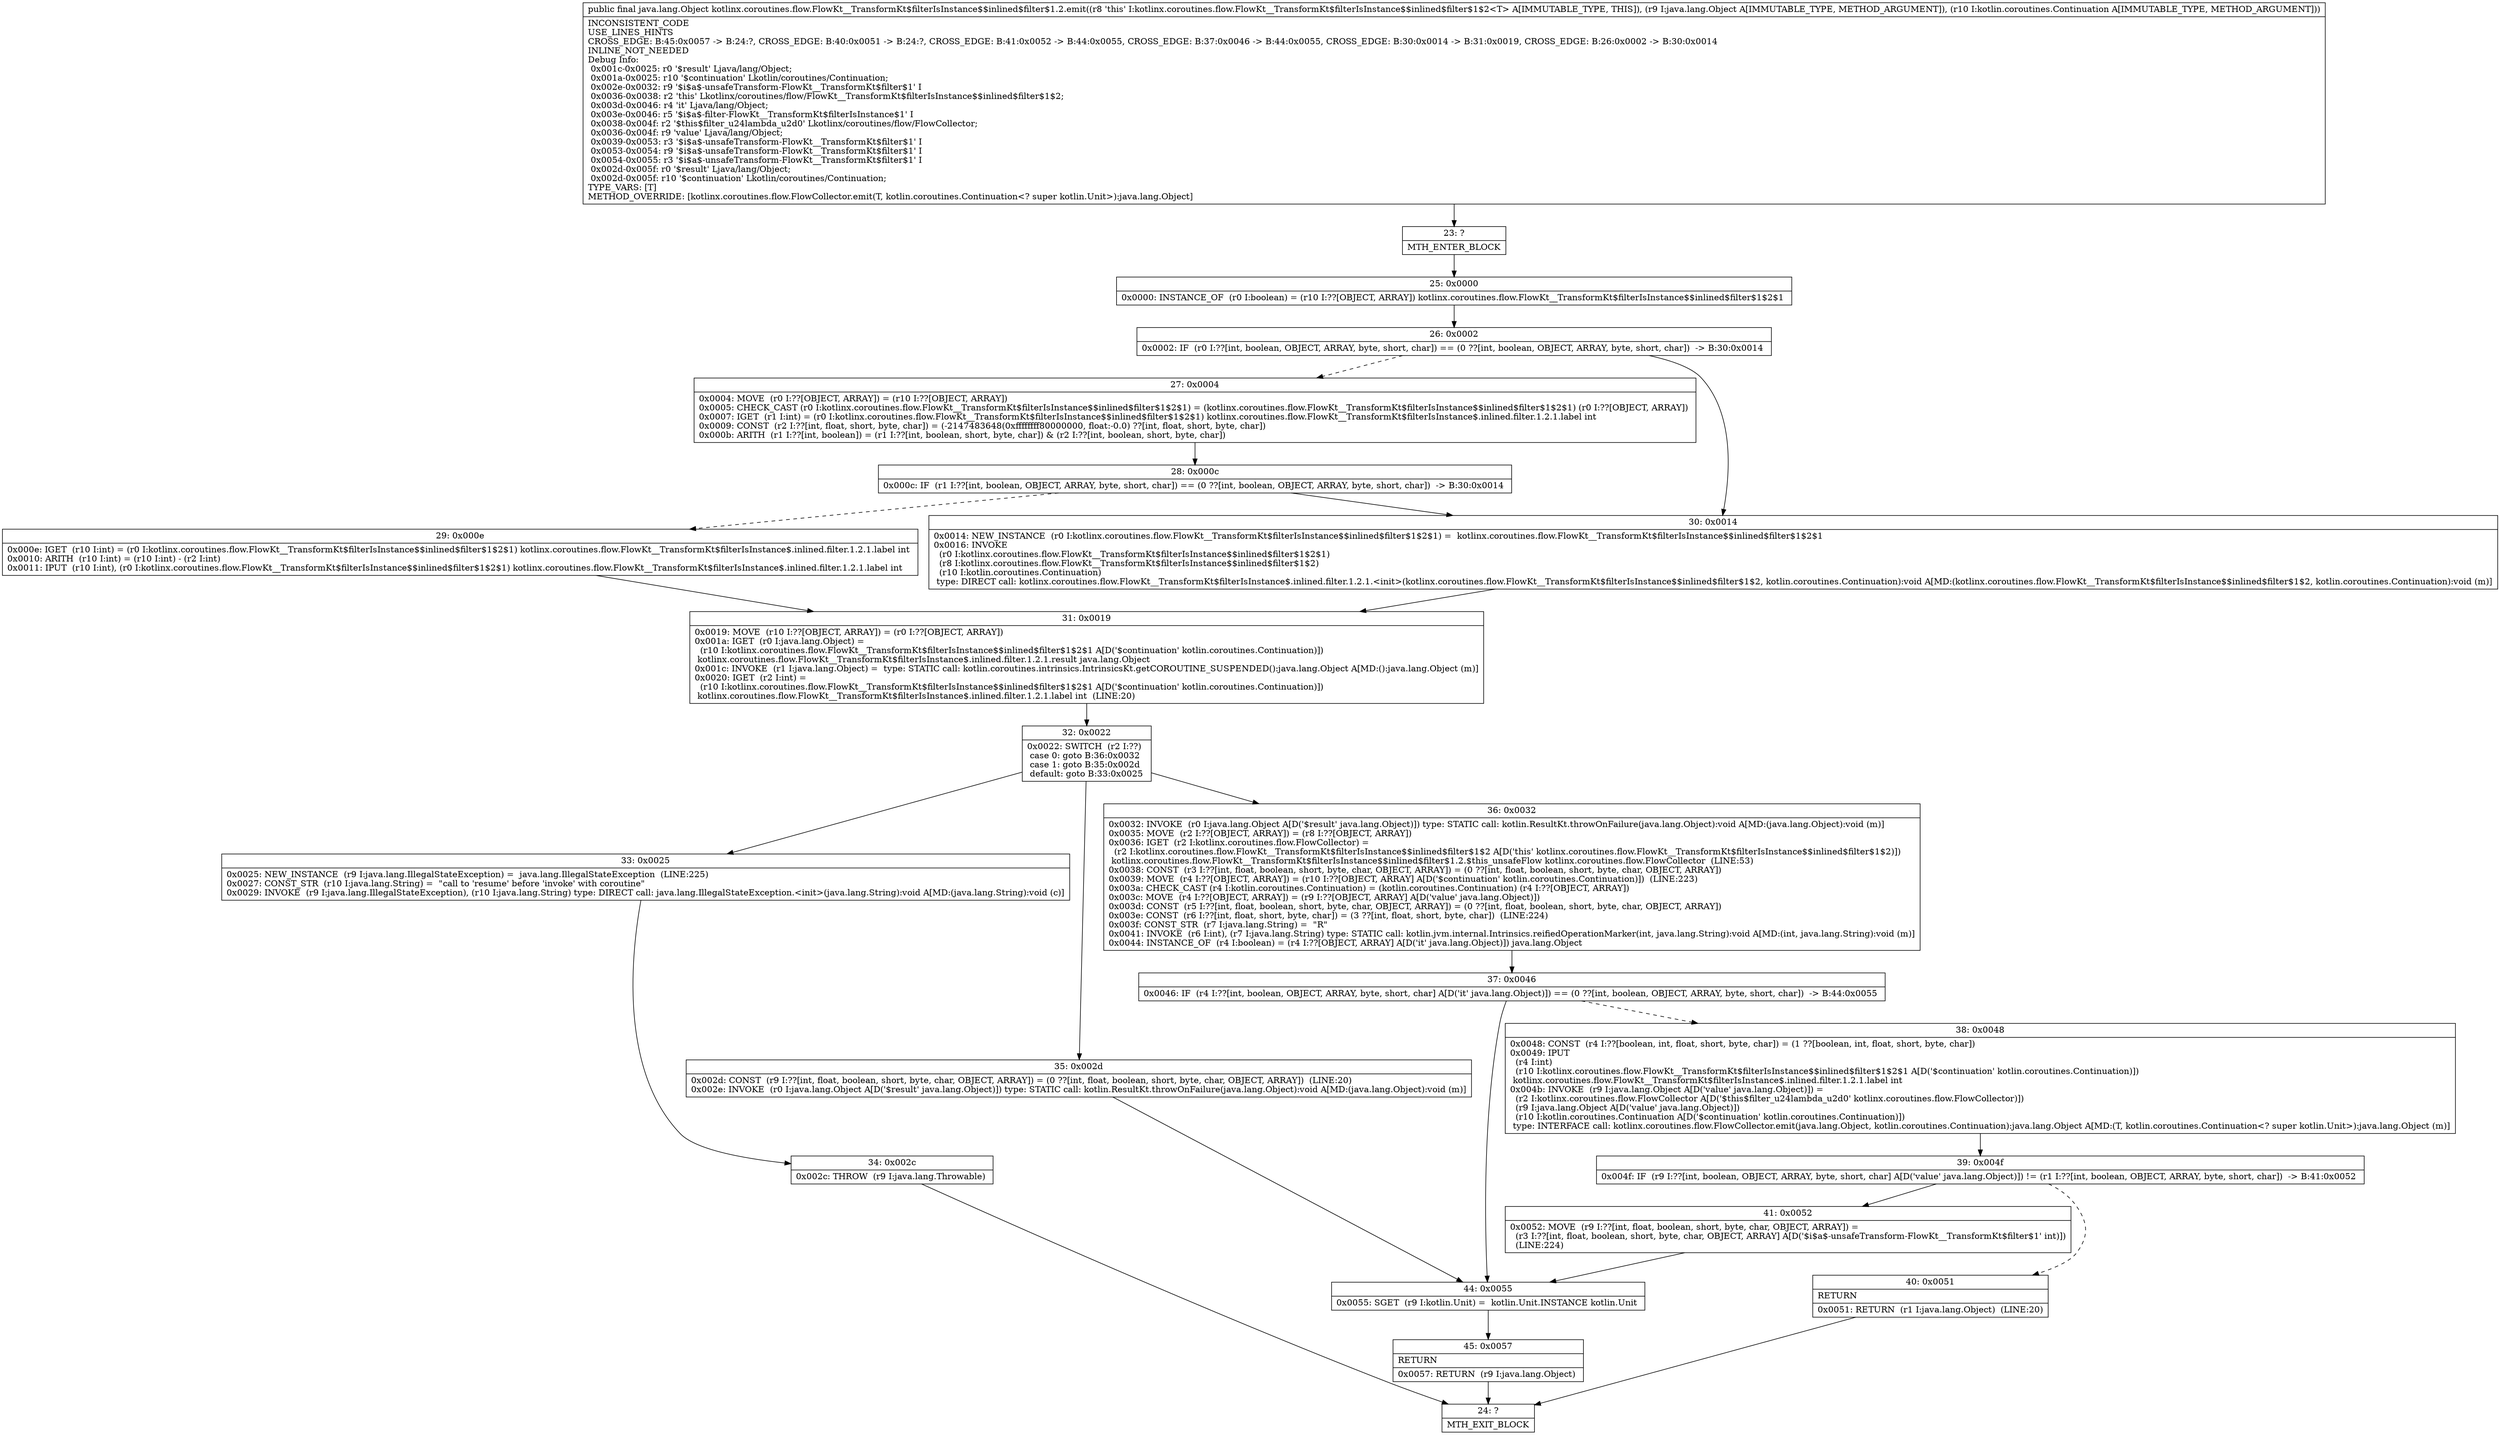 digraph "CFG forkotlinx.coroutines.flow.FlowKt__TransformKt$filterIsInstance$$inlined$filter$1.2.emit(Ljava\/lang\/Object;Lkotlin\/coroutines\/Continuation;)Ljava\/lang\/Object;" {
Node_23 [shape=record,label="{23\:\ ?|MTH_ENTER_BLOCK\l}"];
Node_25 [shape=record,label="{25\:\ 0x0000|0x0000: INSTANCE_OF  (r0 I:boolean) = (r10 I:??[OBJECT, ARRAY]) kotlinx.coroutines.flow.FlowKt__TransformKt$filterIsInstance$$inlined$filter$1$2$1 \l}"];
Node_26 [shape=record,label="{26\:\ 0x0002|0x0002: IF  (r0 I:??[int, boolean, OBJECT, ARRAY, byte, short, char]) == (0 ??[int, boolean, OBJECT, ARRAY, byte, short, char])  \-\> B:30:0x0014 \l}"];
Node_27 [shape=record,label="{27\:\ 0x0004|0x0004: MOVE  (r0 I:??[OBJECT, ARRAY]) = (r10 I:??[OBJECT, ARRAY]) \l0x0005: CHECK_CAST (r0 I:kotlinx.coroutines.flow.FlowKt__TransformKt$filterIsInstance$$inlined$filter$1$2$1) = (kotlinx.coroutines.flow.FlowKt__TransformKt$filterIsInstance$$inlined$filter$1$2$1) (r0 I:??[OBJECT, ARRAY]) \l0x0007: IGET  (r1 I:int) = (r0 I:kotlinx.coroutines.flow.FlowKt__TransformKt$filterIsInstance$$inlined$filter$1$2$1) kotlinx.coroutines.flow.FlowKt__TransformKt$filterIsInstance$.inlined.filter.1.2.1.label int \l0x0009: CONST  (r2 I:??[int, float, short, byte, char]) = (\-2147483648(0xffffffff80000000, float:\-0.0) ??[int, float, short, byte, char]) \l0x000b: ARITH  (r1 I:??[int, boolean]) = (r1 I:??[int, boolean, short, byte, char]) & (r2 I:??[int, boolean, short, byte, char]) \l}"];
Node_28 [shape=record,label="{28\:\ 0x000c|0x000c: IF  (r1 I:??[int, boolean, OBJECT, ARRAY, byte, short, char]) == (0 ??[int, boolean, OBJECT, ARRAY, byte, short, char])  \-\> B:30:0x0014 \l}"];
Node_29 [shape=record,label="{29\:\ 0x000e|0x000e: IGET  (r10 I:int) = (r0 I:kotlinx.coroutines.flow.FlowKt__TransformKt$filterIsInstance$$inlined$filter$1$2$1) kotlinx.coroutines.flow.FlowKt__TransformKt$filterIsInstance$.inlined.filter.1.2.1.label int \l0x0010: ARITH  (r10 I:int) = (r10 I:int) \- (r2 I:int) \l0x0011: IPUT  (r10 I:int), (r0 I:kotlinx.coroutines.flow.FlowKt__TransformKt$filterIsInstance$$inlined$filter$1$2$1) kotlinx.coroutines.flow.FlowKt__TransformKt$filterIsInstance$.inlined.filter.1.2.1.label int \l}"];
Node_31 [shape=record,label="{31\:\ 0x0019|0x0019: MOVE  (r10 I:??[OBJECT, ARRAY]) = (r0 I:??[OBJECT, ARRAY]) \l0x001a: IGET  (r0 I:java.lang.Object) = \l  (r10 I:kotlinx.coroutines.flow.FlowKt__TransformKt$filterIsInstance$$inlined$filter$1$2$1 A[D('$continuation' kotlin.coroutines.Continuation)])\l kotlinx.coroutines.flow.FlowKt__TransformKt$filterIsInstance$.inlined.filter.1.2.1.result java.lang.Object \l0x001c: INVOKE  (r1 I:java.lang.Object) =  type: STATIC call: kotlin.coroutines.intrinsics.IntrinsicsKt.getCOROUTINE_SUSPENDED():java.lang.Object A[MD:():java.lang.Object (m)]\l0x0020: IGET  (r2 I:int) = \l  (r10 I:kotlinx.coroutines.flow.FlowKt__TransformKt$filterIsInstance$$inlined$filter$1$2$1 A[D('$continuation' kotlin.coroutines.Continuation)])\l kotlinx.coroutines.flow.FlowKt__TransformKt$filterIsInstance$.inlined.filter.1.2.1.label int  (LINE:20)\l}"];
Node_32 [shape=record,label="{32\:\ 0x0022|0x0022: SWITCH  (r2 I:??)\l case 0: goto B:36:0x0032\l case 1: goto B:35:0x002d\l default: goto B:33:0x0025 \l}"];
Node_33 [shape=record,label="{33\:\ 0x0025|0x0025: NEW_INSTANCE  (r9 I:java.lang.IllegalStateException) =  java.lang.IllegalStateException  (LINE:225)\l0x0027: CONST_STR  (r10 I:java.lang.String) =  \"call to 'resume' before 'invoke' with coroutine\" \l0x0029: INVOKE  (r9 I:java.lang.IllegalStateException), (r10 I:java.lang.String) type: DIRECT call: java.lang.IllegalStateException.\<init\>(java.lang.String):void A[MD:(java.lang.String):void (c)]\l}"];
Node_34 [shape=record,label="{34\:\ 0x002c|0x002c: THROW  (r9 I:java.lang.Throwable) \l}"];
Node_24 [shape=record,label="{24\:\ ?|MTH_EXIT_BLOCK\l}"];
Node_35 [shape=record,label="{35\:\ 0x002d|0x002d: CONST  (r9 I:??[int, float, boolean, short, byte, char, OBJECT, ARRAY]) = (0 ??[int, float, boolean, short, byte, char, OBJECT, ARRAY])  (LINE:20)\l0x002e: INVOKE  (r0 I:java.lang.Object A[D('$result' java.lang.Object)]) type: STATIC call: kotlin.ResultKt.throwOnFailure(java.lang.Object):void A[MD:(java.lang.Object):void (m)]\l}"];
Node_44 [shape=record,label="{44\:\ 0x0055|0x0055: SGET  (r9 I:kotlin.Unit) =  kotlin.Unit.INSTANCE kotlin.Unit \l}"];
Node_45 [shape=record,label="{45\:\ 0x0057|RETURN\l|0x0057: RETURN  (r9 I:java.lang.Object) \l}"];
Node_36 [shape=record,label="{36\:\ 0x0032|0x0032: INVOKE  (r0 I:java.lang.Object A[D('$result' java.lang.Object)]) type: STATIC call: kotlin.ResultKt.throwOnFailure(java.lang.Object):void A[MD:(java.lang.Object):void (m)]\l0x0035: MOVE  (r2 I:??[OBJECT, ARRAY]) = (r8 I:??[OBJECT, ARRAY]) \l0x0036: IGET  (r2 I:kotlinx.coroutines.flow.FlowCollector) = \l  (r2 I:kotlinx.coroutines.flow.FlowKt__TransformKt$filterIsInstance$$inlined$filter$1$2 A[D('this' kotlinx.coroutines.flow.FlowKt__TransformKt$filterIsInstance$$inlined$filter$1$2)])\l kotlinx.coroutines.flow.FlowKt__TransformKt$filterIsInstance$$inlined$filter$1.2.$this_unsafeFlow kotlinx.coroutines.flow.FlowCollector  (LINE:53)\l0x0038: CONST  (r3 I:??[int, float, boolean, short, byte, char, OBJECT, ARRAY]) = (0 ??[int, float, boolean, short, byte, char, OBJECT, ARRAY]) \l0x0039: MOVE  (r4 I:??[OBJECT, ARRAY]) = (r10 I:??[OBJECT, ARRAY] A[D('$continuation' kotlin.coroutines.Continuation)])  (LINE:223)\l0x003a: CHECK_CAST (r4 I:kotlin.coroutines.Continuation) = (kotlin.coroutines.Continuation) (r4 I:??[OBJECT, ARRAY]) \l0x003c: MOVE  (r4 I:??[OBJECT, ARRAY]) = (r9 I:??[OBJECT, ARRAY] A[D('value' java.lang.Object)]) \l0x003d: CONST  (r5 I:??[int, float, boolean, short, byte, char, OBJECT, ARRAY]) = (0 ??[int, float, boolean, short, byte, char, OBJECT, ARRAY]) \l0x003e: CONST  (r6 I:??[int, float, short, byte, char]) = (3 ??[int, float, short, byte, char])  (LINE:224)\l0x003f: CONST_STR  (r7 I:java.lang.String) =  \"R\" \l0x0041: INVOKE  (r6 I:int), (r7 I:java.lang.String) type: STATIC call: kotlin.jvm.internal.Intrinsics.reifiedOperationMarker(int, java.lang.String):void A[MD:(int, java.lang.String):void (m)]\l0x0044: INSTANCE_OF  (r4 I:boolean) = (r4 I:??[OBJECT, ARRAY] A[D('it' java.lang.Object)]) java.lang.Object \l}"];
Node_37 [shape=record,label="{37\:\ 0x0046|0x0046: IF  (r4 I:??[int, boolean, OBJECT, ARRAY, byte, short, char] A[D('it' java.lang.Object)]) == (0 ??[int, boolean, OBJECT, ARRAY, byte, short, char])  \-\> B:44:0x0055 \l}"];
Node_38 [shape=record,label="{38\:\ 0x0048|0x0048: CONST  (r4 I:??[boolean, int, float, short, byte, char]) = (1 ??[boolean, int, float, short, byte, char]) \l0x0049: IPUT  \l  (r4 I:int)\l  (r10 I:kotlinx.coroutines.flow.FlowKt__TransformKt$filterIsInstance$$inlined$filter$1$2$1 A[D('$continuation' kotlin.coroutines.Continuation)])\l kotlinx.coroutines.flow.FlowKt__TransformKt$filterIsInstance$.inlined.filter.1.2.1.label int \l0x004b: INVOKE  (r9 I:java.lang.Object A[D('value' java.lang.Object)]) = \l  (r2 I:kotlinx.coroutines.flow.FlowCollector A[D('$this$filter_u24lambda_u2d0' kotlinx.coroutines.flow.FlowCollector)])\l  (r9 I:java.lang.Object A[D('value' java.lang.Object)])\l  (r10 I:kotlin.coroutines.Continuation A[D('$continuation' kotlin.coroutines.Continuation)])\l type: INTERFACE call: kotlinx.coroutines.flow.FlowCollector.emit(java.lang.Object, kotlin.coroutines.Continuation):java.lang.Object A[MD:(T, kotlin.coroutines.Continuation\<? super kotlin.Unit\>):java.lang.Object (m)]\l}"];
Node_39 [shape=record,label="{39\:\ 0x004f|0x004f: IF  (r9 I:??[int, boolean, OBJECT, ARRAY, byte, short, char] A[D('value' java.lang.Object)]) != (r1 I:??[int, boolean, OBJECT, ARRAY, byte, short, char])  \-\> B:41:0x0052 \l}"];
Node_40 [shape=record,label="{40\:\ 0x0051|RETURN\l|0x0051: RETURN  (r1 I:java.lang.Object)  (LINE:20)\l}"];
Node_41 [shape=record,label="{41\:\ 0x0052|0x0052: MOVE  (r9 I:??[int, float, boolean, short, byte, char, OBJECT, ARRAY]) = \l  (r3 I:??[int, float, boolean, short, byte, char, OBJECT, ARRAY] A[D('$i$a$\-unsafeTransform\-FlowKt__TransformKt$filter$1' int)])\l  (LINE:224)\l}"];
Node_30 [shape=record,label="{30\:\ 0x0014|0x0014: NEW_INSTANCE  (r0 I:kotlinx.coroutines.flow.FlowKt__TransformKt$filterIsInstance$$inlined$filter$1$2$1) =  kotlinx.coroutines.flow.FlowKt__TransformKt$filterIsInstance$$inlined$filter$1$2$1 \l0x0016: INVOKE  \l  (r0 I:kotlinx.coroutines.flow.FlowKt__TransformKt$filterIsInstance$$inlined$filter$1$2$1)\l  (r8 I:kotlinx.coroutines.flow.FlowKt__TransformKt$filterIsInstance$$inlined$filter$1$2)\l  (r10 I:kotlin.coroutines.Continuation)\l type: DIRECT call: kotlinx.coroutines.flow.FlowKt__TransformKt$filterIsInstance$.inlined.filter.1.2.1.\<init\>(kotlinx.coroutines.flow.FlowKt__TransformKt$filterIsInstance$$inlined$filter$1$2, kotlin.coroutines.Continuation):void A[MD:(kotlinx.coroutines.flow.FlowKt__TransformKt$filterIsInstance$$inlined$filter$1$2, kotlin.coroutines.Continuation):void (m)]\l}"];
MethodNode[shape=record,label="{public final java.lang.Object kotlinx.coroutines.flow.FlowKt__TransformKt$filterIsInstance$$inlined$filter$1.2.emit((r8 'this' I:kotlinx.coroutines.flow.FlowKt__TransformKt$filterIsInstance$$inlined$filter$1$2\<T\> A[IMMUTABLE_TYPE, THIS]), (r9 I:java.lang.Object A[IMMUTABLE_TYPE, METHOD_ARGUMENT]), (r10 I:kotlin.coroutines.Continuation A[IMMUTABLE_TYPE, METHOD_ARGUMENT]))  | INCONSISTENT_CODE\lUSE_LINES_HINTS\lCROSS_EDGE: B:45:0x0057 \-\> B:24:?, CROSS_EDGE: B:40:0x0051 \-\> B:24:?, CROSS_EDGE: B:41:0x0052 \-\> B:44:0x0055, CROSS_EDGE: B:37:0x0046 \-\> B:44:0x0055, CROSS_EDGE: B:30:0x0014 \-\> B:31:0x0019, CROSS_EDGE: B:26:0x0002 \-\> B:30:0x0014\lINLINE_NOT_NEEDED\lDebug Info:\l  0x001c\-0x0025: r0 '$result' Ljava\/lang\/Object;\l  0x001a\-0x0025: r10 '$continuation' Lkotlin\/coroutines\/Continuation;\l  0x002e\-0x0032: r9 '$i$a$\-unsafeTransform\-FlowKt__TransformKt$filter$1' I\l  0x0036\-0x0038: r2 'this' Lkotlinx\/coroutines\/flow\/FlowKt__TransformKt$filterIsInstance$$inlined$filter$1$2;\l  0x003d\-0x0046: r4 'it' Ljava\/lang\/Object;\l  0x003e\-0x0046: r5 '$i$a$\-filter\-FlowKt__TransformKt$filterIsInstance$1' I\l  0x0038\-0x004f: r2 '$this$filter_u24lambda_u2d0' Lkotlinx\/coroutines\/flow\/FlowCollector;\l  0x0036\-0x004f: r9 'value' Ljava\/lang\/Object;\l  0x0039\-0x0053: r3 '$i$a$\-unsafeTransform\-FlowKt__TransformKt$filter$1' I\l  0x0053\-0x0054: r9 '$i$a$\-unsafeTransform\-FlowKt__TransformKt$filter$1' I\l  0x0054\-0x0055: r3 '$i$a$\-unsafeTransform\-FlowKt__TransformKt$filter$1' I\l  0x002d\-0x005f: r0 '$result' Ljava\/lang\/Object;\l  0x002d\-0x005f: r10 '$continuation' Lkotlin\/coroutines\/Continuation;\lTYPE_VARS: [T]\lMETHOD_OVERRIDE: [kotlinx.coroutines.flow.FlowCollector.emit(T, kotlin.coroutines.Continuation\<? super kotlin.Unit\>):java.lang.Object]\l}"];
MethodNode -> Node_23;Node_23 -> Node_25;
Node_25 -> Node_26;
Node_26 -> Node_27[style=dashed];
Node_26 -> Node_30;
Node_27 -> Node_28;
Node_28 -> Node_29[style=dashed];
Node_28 -> Node_30;
Node_29 -> Node_31;
Node_31 -> Node_32;
Node_32 -> Node_33;
Node_32 -> Node_35;
Node_32 -> Node_36;
Node_33 -> Node_34;
Node_34 -> Node_24;
Node_35 -> Node_44;
Node_44 -> Node_45;
Node_45 -> Node_24;
Node_36 -> Node_37;
Node_37 -> Node_38[style=dashed];
Node_37 -> Node_44;
Node_38 -> Node_39;
Node_39 -> Node_40[style=dashed];
Node_39 -> Node_41;
Node_40 -> Node_24;
Node_41 -> Node_44;
Node_30 -> Node_31;
}

